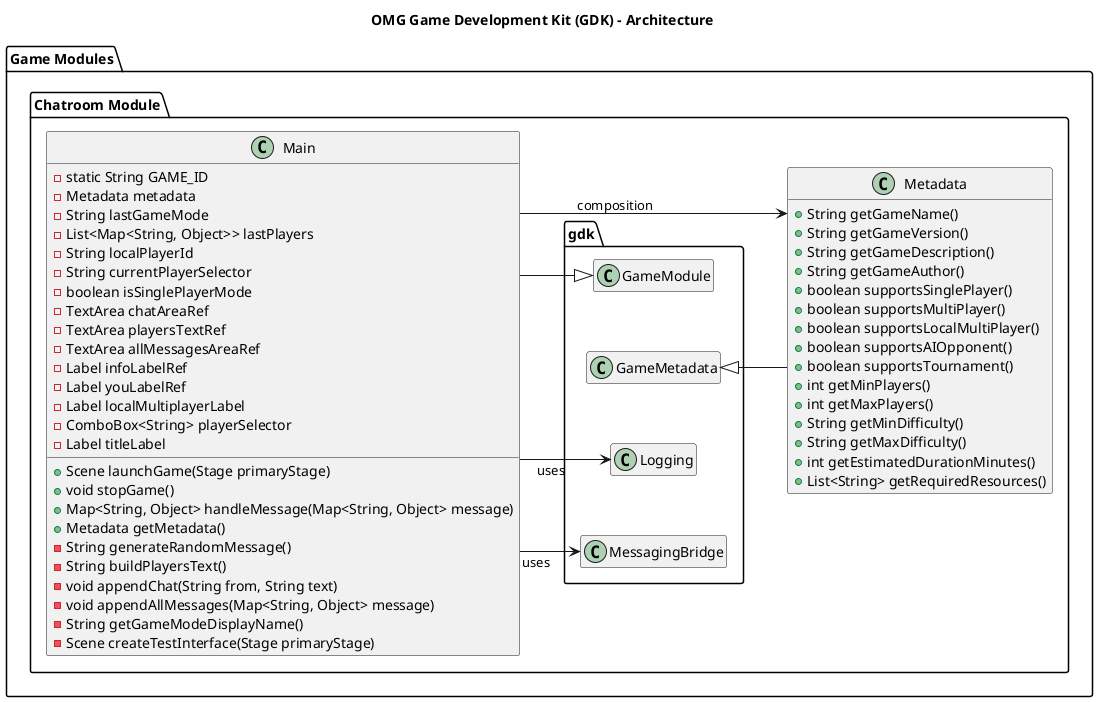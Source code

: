 @startuml

left to right direction
hide empty members
skinparam linetype ortho
skinparam nodesep 60
skinparam ranksep 60

title OMG Game Development Kit (GDK) - Architecture

' === Game Modules ===
package "Game Modules" {
    package "Chatroom Module" {
        class Metadata {
            + String getGameName()
            + String getGameVersion()
            + String getGameDescription()
            + String getGameAuthor()
            + boolean supportsSinglePlayer()
            + boolean supportsMultiPlayer()
            + boolean supportsLocalMultiPlayer()
            + boolean supportsAIOpponent()
            + boolean supportsTournament()
            + int getMinPlayers()
            + int getMaxPlayers()
            + String getMinDifficulty()
            + String getMaxDifficulty()
            + int getEstimatedDurationMinutes()
            + List<String> getRequiredResources()
        }

        class Main {
            - static String GAME_ID
            - Metadata metadata
            - String lastGameMode
            - List<Map<String, Object>> lastPlayers
            - String localPlayerId
            - String currentPlayerSelector
            - boolean isSinglePlayerMode
            - TextArea chatAreaRef
            - TextArea playersTextRef
            - TextArea allMessagesAreaRef
            - Label infoLabelRef
            - Label youLabelRef
            - Label localMultiplayerLabel
            - ComboBox<String> playerSelector
            - Label titleLabel
            + Scene launchGame(Stage primaryStage)
            + void stopGame()
            + Map<String, Object> handleMessage(Map<String, Object> message)
            + Metadata getMetadata()
            - String generateRandomMessage()
            - String buildPlayersText()
            - void appendChat(String from, String text)
            - void appendAllMessages(Map<String, Object> message)
            - String getGameModeDisplayName()
            - Scene createTestInterface(Stage primaryStage)
        }

        Main -right-|> gdk.GameModule
        Metadata -up-|> gdk.GameMetadata
        Main --> Metadata : composition
        Main --> gdk.Logging : uses
        Main --> gdk.MessagingBridge : uses
    }
}

@enduml
